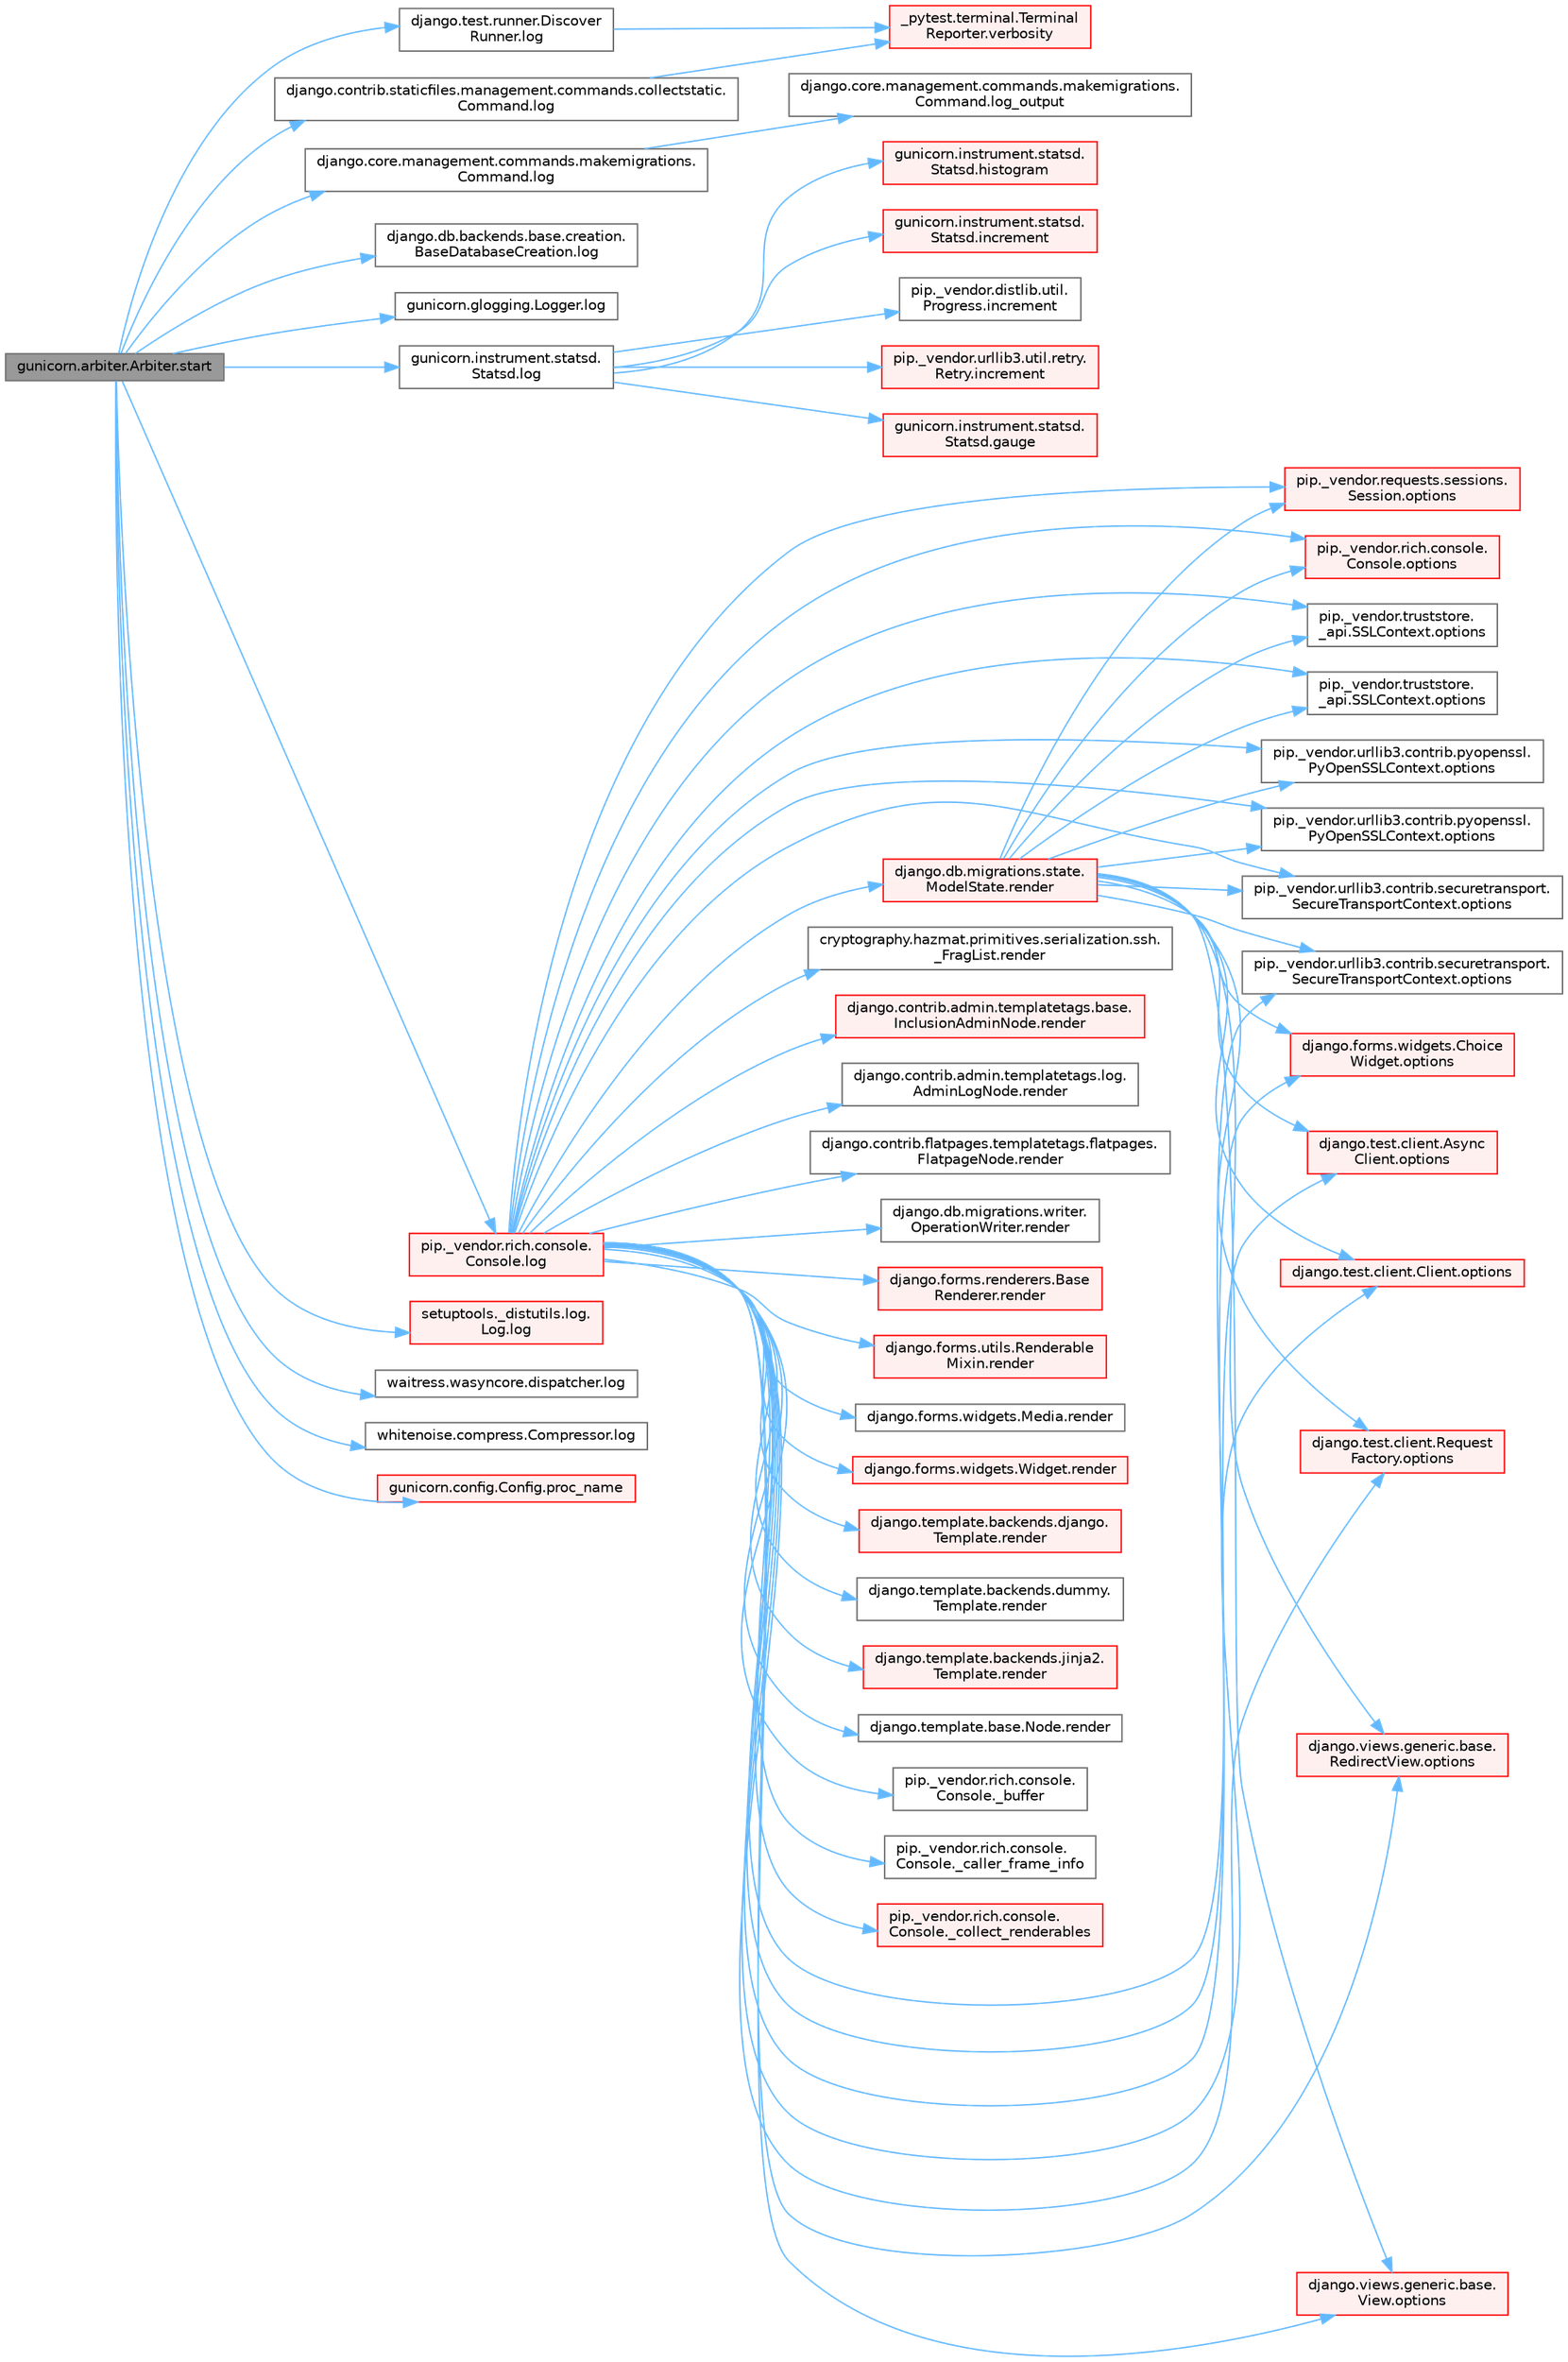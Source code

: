 digraph "gunicorn.arbiter.Arbiter.start"
{
 // LATEX_PDF_SIZE
  bgcolor="transparent";
  edge [fontname=Helvetica,fontsize=10,labelfontname=Helvetica,labelfontsize=10];
  node [fontname=Helvetica,fontsize=10,shape=box,height=0.2,width=0.4];
  rankdir="LR";
  Node1 [id="Node000001",label="gunicorn.arbiter.Arbiter.start",height=0.2,width=0.4,color="gray40", fillcolor="grey60", style="filled", fontcolor="black",tooltip=" "];
  Node1 -> Node2 [id="edge1_Node000001_Node000002",color="steelblue1",style="solid",tooltip=" "];
  Node2 [id="Node000002",label="django.contrib.staticfiles.management.commands.collectstatic.\lCommand.log",height=0.2,width=0.4,color="grey40", fillcolor="white", style="filled",URL="$classdjango_1_1contrib_1_1staticfiles_1_1management_1_1commands_1_1collectstatic_1_1_command.html#a0e93191b90ee0993e3286343d0b2de0e",tooltip=" "];
  Node2 -> Node3 [id="edge2_Node000002_Node000003",color="steelblue1",style="solid",tooltip=" "];
  Node3 [id="Node000003",label="_pytest.terminal.Terminal\lReporter.verbosity",height=0.2,width=0.4,color="red", fillcolor="#FFF0F0", style="filled",URL="$class__pytest_1_1terminal_1_1_terminal_reporter.html#a620047ffec9ba4f5cca84af25b3adbcf",tooltip=" "];
  Node1 -> Node6 [id="edge3_Node000001_Node000006",color="steelblue1",style="solid",tooltip=" "];
  Node6 [id="Node000006",label="django.core.management.commands.makemigrations.\lCommand.log",height=0.2,width=0.4,color="grey40", fillcolor="white", style="filled",URL="$classdjango_1_1core_1_1management_1_1commands_1_1makemigrations_1_1_command.html#a0409d121552878a7416460dba8274880",tooltip=" "];
  Node6 -> Node7 [id="edge4_Node000006_Node000007",color="steelblue1",style="solid",tooltip=" "];
  Node7 [id="Node000007",label="django.core.management.commands.makemigrations.\lCommand.log_output",height=0.2,width=0.4,color="grey40", fillcolor="white", style="filled",URL="$classdjango_1_1core_1_1management_1_1commands_1_1makemigrations_1_1_command.html#ad6cb5d402888250fc170034fdee93f6d",tooltip=" "];
  Node1 -> Node8 [id="edge5_Node000001_Node000008",color="steelblue1",style="solid",tooltip=" "];
  Node8 [id="Node000008",label="django.db.backends.base.creation.\lBaseDatabaseCreation.log",height=0.2,width=0.4,color="grey40", fillcolor="white", style="filled",URL="$classdjango_1_1db_1_1backends_1_1base_1_1creation_1_1_base_database_creation.html#ac297ec931db5ec68c271ec0d91be7183",tooltip=" "];
  Node1 -> Node9 [id="edge6_Node000001_Node000009",color="steelblue1",style="solid",tooltip=" "];
  Node9 [id="Node000009",label="django.test.runner.Discover\lRunner.log",height=0.2,width=0.4,color="grey40", fillcolor="white", style="filled",URL="$classdjango_1_1test_1_1runner_1_1_discover_runner.html#af5ad8e2895b3f0c5e0a6d7113199d641",tooltip=" "];
  Node9 -> Node3 [id="edge7_Node000009_Node000003",color="steelblue1",style="solid",tooltip=" "];
  Node1 -> Node10 [id="edge8_Node000001_Node000010",color="steelblue1",style="solid",tooltip=" "];
  Node10 [id="Node000010",label="gunicorn.glogging.Logger.log",height=0.2,width=0.4,color="grey40", fillcolor="white", style="filled",URL="$classgunicorn_1_1glogging_1_1_logger.html#ad6941dede526094643dd02c53c3449b0",tooltip=" "];
  Node1 -> Node11 [id="edge9_Node000001_Node000011",color="steelblue1",style="solid",tooltip=" "];
  Node11 [id="Node000011",label="gunicorn.instrument.statsd.\lStatsd.log",height=0.2,width=0.4,color="grey40", fillcolor="white", style="filled",URL="$classgunicorn_1_1instrument_1_1statsd_1_1_statsd.html#ab99145cf0b7c66dbcebcbdcbd44b4953",tooltip=" "];
  Node11 -> Node12 [id="edge10_Node000011_Node000012",color="steelblue1",style="solid",tooltip=" "];
  Node12 [id="Node000012",label="gunicorn.instrument.statsd.\lStatsd.gauge",height=0.2,width=0.4,color="red", fillcolor="#FFF0F0", style="filled",URL="$classgunicorn_1_1instrument_1_1statsd_1_1_statsd.html#a6cebc76ae769412dfb0f0a3ec727c50d",tooltip=" "];
  Node11 -> Node14 [id="edge11_Node000011_Node000014",color="steelblue1",style="solid",tooltip=" "];
  Node14 [id="Node000014",label="gunicorn.instrument.statsd.\lStatsd.histogram",height=0.2,width=0.4,color="red", fillcolor="#FFF0F0", style="filled",URL="$classgunicorn_1_1instrument_1_1statsd_1_1_statsd.html#adee3cb12a43f643cca3c9084d77285b4",tooltip=" "];
  Node11 -> Node15 [id="edge12_Node000011_Node000015",color="steelblue1",style="solid",tooltip=" "];
  Node15 [id="Node000015",label="gunicorn.instrument.statsd.\lStatsd.increment",height=0.2,width=0.4,color="red", fillcolor="#FFF0F0", style="filled",URL="$classgunicorn_1_1instrument_1_1statsd_1_1_statsd.html#a5527687726a051a5182ee13a842b08fd",tooltip=" "];
  Node11 -> Node16 [id="edge13_Node000011_Node000016",color="steelblue1",style="solid",tooltip=" "];
  Node16 [id="Node000016",label="pip._vendor.distlib.util.\lProgress.increment",height=0.2,width=0.4,color="grey40", fillcolor="white", style="filled",URL="$classpip_1_1__vendor_1_1distlib_1_1util_1_1_progress.html#a197ffd4ac8a74898742a6cde5b4c5466",tooltip=" "];
  Node11 -> Node17 [id="edge14_Node000011_Node000017",color="steelblue1",style="solid",tooltip=" "];
  Node17 [id="Node000017",label="pip._vendor.urllib3.util.retry.\lRetry.increment",height=0.2,width=0.4,color="red", fillcolor="#FFF0F0", style="filled",URL="$classpip_1_1__vendor_1_1urllib3_1_1util_1_1retry_1_1_retry.html#a88dd993ccb2ef4b2bfa9ad0571374b12",tooltip=" "];
  Node1 -> Node1120 [id="edge15_Node000001_Node001120",color="steelblue1",style="solid",tooltip=" "];
  Node1120 [id="Node001120",label="pip._vendor.rich.console.\lConsole.log",height=0.2,width=0.4,color="red", fillcolor="#FFF0F0", style="filled",URL="$classpip_1_1__vendor_1_1rich_1_1console_1_1_console.html#af9c77e39f9413fc2b134c60cfa23b0f1",tooltip=" "];
  Node1120 -> Node330 [id="edge16_Node001120_Node000330",color="steelblue1",style="solid",tooltip=" "];
  Node330 [id="Node000330",label="pip._vendor.rich.console.\lConsole._buffer",height=0.2,width=0.4,color="grey40", fillcolor="white", style="filled",URL="$classpip_1_1__vendor_1_1rich_1_1console_1_1_console.html#a51eaf031922c907e4085937b82f5564e",tooltip=" "];
  Node1120 -> Node1121 [id="edge17_Node001120_Node001121",color="steelblue1",style="solid",tooltip=" "];
  Node1121 [id="Node001121",label="pip._vendor.rich.console.\lConsole._caller_frame_info",height=0.2,width=0.4,color="grey40", fillcolor="white", style="filled",URL="$classpip_1_1__vendor_1_1rich_1_1console_1_1_console.html#ac43cb4290591af4f04cd264aa1fc1b0f",tooltip=" "];
  Node1120 -> Node331 [id="edge18_Node001120_Node000331",color="steelblue1",style="solid",tooltip=" "];
  Node331 [id="Node000331",label="pip._vendor.rich.console.\lConsole._collect_renderables",height=0.2,width=0.4,color="red", fillcolor="#FFF0F0", style="filled",URL="$classpip_1_1__vendor_1_1rich_1_1console_1_1_console.html#ab053dc750094e77e036523f6d2c14899",tooltip=" "];
  Node1120 -> Node341 [id="edge19_Node001120_Node000341",color="steelblue1",style="solid",tooltip=" "];
  Node341 [id="Node000341",label="django.forms.widgets.Choice\lWidget.options",height=0.2,width=0.4,color="red", fillcolor="#FFF0F0", style="filled",URL="$classdjango_1_1forms_1_1widgets_1_1_choice_widget.html#a8575b90386fc2027f38ea00133cef250",tooltip=" "];
  Node1120 -> Node1122 [id="edge20_Node001120_Node001122",color="steelblue1",style="solid",tooltip=" "];
  Node1122 [id="Node001122",label="django.test.client.Async\lClient.options",height=0.2,width=0.4,color="red", fillcolor="#FFF0F0", style="filled",URL="$classdjango_1_1test_1_1client_1_1_async_client.html#a84509c6347cbc018e6335b924ec841a2",tooltip=" "];
  Node1120 -> Node1291 [id="edge21_Node001120_Node001291",color="steelblue1",style="solid",tooltip=" "];
  Node1291 [id="Node001291",label="django.test.client.Client.options",height=0.2,width=0.4,color="red", fillcolor="#FFF0F0", style="filled",URL="$classdjango_1_1test_1_1client_1_1_client.html#a839ea6375ca2184b3b60550938b6824c",tooltip=" "];
  Node1120 -> Node1294 [id="edge22_Node001120_Node001294",color="steelblue1",style="solid",tooltip=" "];
  Node1294 [id="Node001294",label="django.test.client.Request\lFactory.options",height=0.2,width=0.4,color="red", fillcolor="#FFF0F0", style="filled",URL="$classdjango_1_1test_1_1client_1_1_request_factory.html#a438a7e1be2437d680cd78d11dee77c54",tooltip=" "];
  Node1120 -> Node1341 [id="edge23_Node001120_Node001341",color="steelblue1",style="solid",tooltip=" "];
  Node1341 [id="Node001341",label="django.views.generic.base.\lRedirectView.options",height=0.2,width=0.4,color="red", fillcolor="#FFF0F0", style="filled",URL="$classdjango_1_1views_1_1generic_1_1base_1_1_redirect_view.html#a444de156c79647344c987295c47a76e1",tooltip=" "];
  Node1120 -> Node1554 [id="edge24_Node001120_Node001554",color="steelblue1",style="solid",tooltip=" "];
  Node1554 [id="Node001554",label="django.views.generic.base.\lView.options",height=0.2,width=0.4,color="red", fillcolor="#FFF0F0", style="filled",URL="$classdjango_1_1views_1_1generic_1_1base_1_1_view.html#a4d1dc440a5bae11bd7859d20ca9948e1",tooltip=" "];
  Node1120 -> Node1557 [id="edge25_Node001120_Node001557",color="steelblue1",style="solid",tooltip=" "];
  Node1557 [id="Node001557",label="pip._vendor.requests.sessions.\lSession.options",height=0.2,width=0.4,color="red", fillcolor="#FFF0F0", style="filled",URL="$classpip_1_1__vendor_1_1requests_1_1sessions_1_1_session.html#a210270880f90521b3b3014748ecd87e9",tooltip=" "];
  Node1120 -> Node1558 [id="edge26_Node001120_Node001558",color="steelblue1",style="solid",tooltip=" "];
  Node1558 [id="Node001558",label="pip._vendor.rich.console.\lConsole.options",height=0.2,width=0.4,color="red", fillcolor="#FFF0F0", style="filled",URL="$classpip_1_1__vendor_1_1rich_1_1console_1_1_console.html#a41c8efe30ea45a9a4a3f8c34c688fe00",tooltip=" "];
  Node1120 -> Node1566 [id="edge27_Node001120_Node001566",color="steelblue1",style="solid",tooltip=" "];
  Node1566 [id="Node001566",label="pip._vendor.truststore.\l_api.SSLContext.options",height=0.2,width=0.4,color="grey40", fillcolor="white", style="filled",URL="$classpip_1_1__vendor_1_1truststore_1_1__api_1_1_s_s_l_context.html#a6755b8a82c0de77273744b73a826678d",tooltip=" "];
  Node1120 -> Node1567 [id="edge28_Node001120_Node001567",color="steelblue1",style="solid",tooltip=" "];
  Node1567 [id="Node001567",label="pip._vendor.truststore.\l_api.SSLContext.options",height=0.2,width=0.4,color="grey40", fillcolor="white", style="filled",URL="$classpip_1_1__vendor_1_1truststore_1_1__api_1_1_s_s_l_context.html#a90bd5b81f087b6628b2f681ce6cffcd6",tooltip=" "];
  Node1120 -> Node1568 [id="edge29_Node001120_Node001568",color="steelblue1",style="solid",tooltip=" "];
  Node1568 [id="Node001568",label="pip._vendor.urllib3.contrib.pyopenssl.\lPyOpenSSLContext.options",height=0.2,width=0.4,color="grey40", fillcolor="white", style="filled",URL="$classpip_1_1__vendor_1_1urllib3_1_1contrib_1_1pyopenssl_1_1_py_open_s_s_l_context.html#a3f539cc9d4b91d2fb90d7f8aef3810c1",tooltip=" "];
  Node1120 -> Node1569 [id="edge30_Node001120_Node001569",color="steelblue1",style="solid",tooltip=" "];
  Node1569 [id="Node001569",label="pip._vendor.urllib3.contrib.pyopenssl.\lPyOpenSSLContext.options",height=0.2,width=0.4,color="grey40", fillcolor="white", style="filled",URL="$classpip_1_1__vendor_1_1urllib3_1_1contrib_1_1pyopenssl_1_1_py_open_s_s_l_context.html#a8475fc4f3e83d92654b066a9422908dc",tooltip=" "];
  Node1120 -> Node1570 [id="edge31_Node001120_Node001570",color="steelblue1",style="solid",tooltip=" "];
  Node1570 [id="Node001570",label="pip._vendor.urllib3.contrib.securetransport.\lSecureTransportContext.options",height=0.2,width=0.4,color="grey40", fillcolor="white", style="filled",URL="$classpip_1_1__vendor_1_1urllib3_1_1contrib_1_1securetransport_1_1_secure_transport_context.html#ae19920941647ed0b43e0ed7d96e12457",tooltip=" "];
  Node1120 -> Node1571 [id="edge32_Node001120_Node001571",color="steelblue1",style="solid",tooltip=" "];
  Node1571 [id="Node001571",label="pip._vendor.urllib3.contrib.securetransport.\lSecureTransportContext.options",height=0.2,width=0.4,color="grey40", fillcolor="white", style="filled",URL="$classpip_1_1__vendor_1_1urllib3_1_1contrib_1_1securetransport_1_1_secure_transport_context.html#acf6c1ec11ca09e30c9c70d7dc26afacd",tooltip=" "];
  Node1120 -> Node3819 [id="edge33_Node001120_Node003819",color="steelblue1",style="solid",tooltip=" "];
  Node3819 [id="Node003819",label="cryptography.hazmat.primitives.serialization.ssh.\l_FragList.render",height=0.2,width=0.4,color="grey40", fillcolor="white", style="filled",URL="$classcryptography_1_1hazmat_1_1primitives_1_1serialization_1_1ssh_1_1___frag_list.html#adb86a47aab3646d46cfde49b7a4408a0",tooltip=" "];
  Node1120 -> Node3820 [id="edge34_Node001120_Node003820",color="steelblue1",style="solid",tooltip=" "];
  Node3820 [id="Node003820",label="django.contrib.admin.templatetags.base.\lInclusionAdminNode.render",height=0.2,width=0.4,color="red", fillcolor="#FFF0F0", style="filled",URL="$classdjango_1_1contrib_1_1admin_1_1templatetags_1_1base_1_1_inclusion_admin_node.html#a5c909e3c155bf5e7736cc82df0006cda",tooltip=" "];
  Node1120 -> Node3821 [id="edge35_Node001120_Node003821",color="steelblue1",style="solid",tooltip=" "];
  Node3821 [id="Node003821",label="django.contrib.admin.templatetags.log.\lAdminLogNode.render",height=0.2,width=0.4,color="grey40", fillcolor="white", style="filled",URL="$classdjango_1_1contrib_1_1admin_1_1templatetags_1_1log_1_1_admin_log_node.html#a86b516f1be40628f1bd94a1dc420cb24",tooltip=" "];
  Node1120 -> Node3822 [id="edge36_Node001120_Node003822",color="steelblue1",style="solid",tooltip=" "];
  Node3822 [id="Node003822",label="django.contrib.flatpages.templatetags.flatpages.\lFlatpageNode.render",height=0.2,width=0.4,color="grey40", fillcolor="white", style="filled",URL="$classdjango_1_1contrib_1_1flatpages_1_1templatetags_1_1flatpages_1_1_flatpage_node.html#afc3c992ffd3bae82ad18431268d4eee9",tooltip=" "];
  Node1120 -> Node3823 [id="edge37_Node001120_Node003823",color="steelblue1",style="solid",tooltip=" "];
  Node3823 [id="Node003823",label="django.db.migrations.state.\lModelState.render",height=0.2,width=0.4,color="red", fillcolor="#FFF0F0", style="filled",URL="$classdjango_1_1db_1_1migrations_1_1state_1_1_model_state.html#abcfccbe8ebf6564386ec6908b6bc3178",tooltip=" "];
  Node3823 -> Node341 [id="edge38_Node003823_Node000341",color="steelblue1",style="solid",tooltip=" "];
  Node3823 -> Node1122 [id="edge39_Node003823_Node001122",color="steelblue1",style="solid",tooltip=" "];
  Node3823 -> Node1291 [id="edge40_Node003823_Node001291",color="steelblue1",style="solid",tooltip=" "];
  Node3823 -> Node1294 [id="edge41_Node003823_Node001294",color="steelblue1",style="solid",tooltip=" "];
  Node3823 -> Node1341 [id="edge42_Node003823_Node001341",color="steelblue1",style="solid",tooltip=" "];
  Node3823 -> Node1554 [id="edge43_Node003823_Node001554",color="steelblue1",style="solid",tooltip=" "];
  Node3823 -> Node1557 [id="edge44_Node003823_Node001557",color="steelblue1",style="solid",tooltip=" "];
  Node3823 -> Node1558 [id="edge45_Node003823_Node001558",color="steelblue1",style="solid",tooltip=" "];
  Node3823 -> Node1566 [id="edge46_Node003823_Node001566",color="steelblue1",style="solid",tooltip=" "];
  Node3823 -> Node1567 [id="edge47_Node003823_Node001567",color="steelblue1",style="solid",tooltip=" "];
  Node3823 -> Node1568 [id="edge48_Node003823_Node001568",color="steelblue1",style="solid",tooltip=" "];
  Node3823 -> Node1569 [id="edge49_Node003823_Node001569",color="steelblue1",style="solid",tooltip=" "];
  Node3823 -> Node1570 [id="edge50_Node003823_Node001570",color="steelblue1",style="solid",tooltip=" "];
  Node3823 -> Node1571 [id="edge51_Node003823_Node001571",color="steelblue1",style="solid",tooltip=" "];
  Node1120 -> Node3825 [id="edge52_Node001120_Node003825",color="steelblue1",style="solid",tooltip=" "];
  Node3825 [id="Node003825",label="django.db.migrations.writer.\lOperationWriter.render",height=0.2,width=0.4,color="grey40", fillcolor="white", style="filled",URL="$classdjango_1_1db_1_1migrations_1_1writer_1_1_operation_writer.html#a6c0937fe3e8b072ea0d6c73954edaeef",tooltip=" "];
  Node1120 -> Node3826 [id="edge53_Node001120_Node003826",color="steelblue1",style="solid",tooltip=" "];
  Node3826 [id="Node003826",label="django.forms.renderers.Base\lRenderer.render",height=0.2,width=0.4,color="red", fillcolor="#FFF0F0", style="filled",URL="$classdjango_1_1forms_1_1renderers_1_1_base_renderer.html#afc2864a13f4b09dd1ed354c16e047652",tooltip=" "];
  Node1120 -> Node3858 [id="edge54_Node001120_Node003858",color="steelblue1",style="solid",tooltip=" "];
  Node3858 [id="Node003858",label="django.forms.utils.Renderable\lMixin.render",height=0.2,width=0.4,color="red", fillcolor="#FFF0F0", style="filled",URL="$classdjango_1_1forms_1_1utils_1_1_renderable_mixin.html#acdc73a3b1da7190ea3c6e0e2cb22e297",tooltip=" "];
  Node1120 -> Node3859 [id="edge55_Node001120_Node003859",color="steelblue1",style="solid",tooltip=" "];
  Node3859 [id="Node003859",label="django.forms.widgets.Media.render",height=0.2,width=0.4,color="grey40", fillcolor="white", style="filled",URL="$classdjango_1_1forms_1_1widgets_1_1_media.html#a8619dcf905d1f6eba055d8c305557a34",tooltip=" "];
  Node1120 -> Node3860 [id="edge56_Node001120_Node003860",color="steelblue1",style="solid",tooltip=" "];
  Node3860 [id="Node003860",label="django.forms.widgets.Widget.render",height=0.2,width=0.4,color="red", fillcolor="#FFF0F0", style="filled",URL="$classdjango_1_1forms_1_1widgets_1_1_widget.html#a972266d3972b64c404467dea8d6e2809",tooltip=" "];
  Node1120 -> Node3876 [id="edge57_Node001120_Node003876",color="steelblue1",style="solid",tooltip=" "];
  Node3876 [id="Node003876",label="django.template.backends.django.\lTemplate.render",height=0.2,width=0.4,color="red", fillcolor="#FFF0F0", style="filled",URL="$classdjango_1_1template_1_1backends_1_1django_1_1_template.html#a12a44617b125b05f525f3e7262c1efc7",tooltip=" "];
  Node1120 -> Node3877 [id="edge58_Node001120_Node003877",color="steelblue1",style="solid",tooltip=" "];
  Node3877 [id="Node003877",label="django.template.backends.dummy.\lTemplate.render",height=0.2,width=0.4,color="grey40", fillcolor="white", style="filled",URL="$classdjango_1_1template_1_1backends_1_1dummy_1_1_template.html#a12bf197b5e1349e6ae932de146ff664a",tooltip=" "];
  Node1120 -> Node3878 [id="edge59_Node001120_Node003878",color="steelblue1",style="solid",tooltip=" "];
  Node3878 [id="Node003878",label="django.template.backends.jinja2.\lTemplate.render",height=0.2,width=0.4,color="red", fillcolor="#FFF0F0", style="filled",URL="$classdjango_1_1template_1_1backends_1_1jinja2_1_1_template.html#a2b736ba61eff462a2428d11c69cb3253",tooltip=" "];
  Node1120 -> Node3879 [id="edge60_Node001120_Node003879",color="steelblue1",style="solid",tooltip=" "];
  Node3879 [id="Node003879",label="django.template.base.Node.render",height=0.2,width=0.4,color="grey40", fillcolor="white", style="filled",URL="$classdjango_1_1template_1_1base_1_1_node.html#a2113a3a2c813981b87a3972c6df5217c",tooltip=" "];
  Node1 -> Node2149 [id="edge61_Node000001_Node002149",color="steelblue1",style="solid",tooltip=" "];
  Node2149 [id="Node002149",label="setuptools._distutils.log.\lLog.log",height=0.2,width=0.4,color="red", fillcolor="#FFF0F0", style="filled",URL="$classsetuptools_1_1__distutils_1_1log_1_1_log.html#af651bf90098b3f6c9f3913b91f0eda70",tooltip=" "];
  Node1 -> Node2152 [id="edge62_Node000001_Node002152",color="steelblue1",style="solid",tooltip=" "];
  Node2152 [id="Node002152",label="waitress.wasyncore.dispatcher.log",height=0.2,width=0.4,color="grey40", fillcolor="white", style="filled",URL="$classwaitress_1_1wasyncore_1_1dispatcher.html#ab4786338f40a0cf9e9df45b57d4c0a63",tooltip=" "];
  Node1 -> Node2153 [id="edge63_Node000001_Node002153",color="steelblue1",style="solid",tooltip=" "];
  Node2153 [id="Node002153",label="whitenoise.compress.Compressor.log",height=0.2,width=0.4,color="grey40", fillcolor="white", style="filled",URL="$classwhitenoise_1_1compress_1_1_compressor.html#aa70a9f98a4387e4d394529c17cdbee27",tooltip=" "];
  Node1 -> Node4524 [id="edge64_Node000001_Node004524",color="steelblue1",style="solid",tooltip=" "];
  Node4524 [id="Node004524",label="gunicorn.config.Config.proc_name",height=0.2,width=0.4,color="red", fillcolor="#FFF0F0", style="filled",URL="$classgunicorn_1_1config_1_1_config.html#af59145947d670d400784a1a1e4acdca9",tooltip=" "];
}
